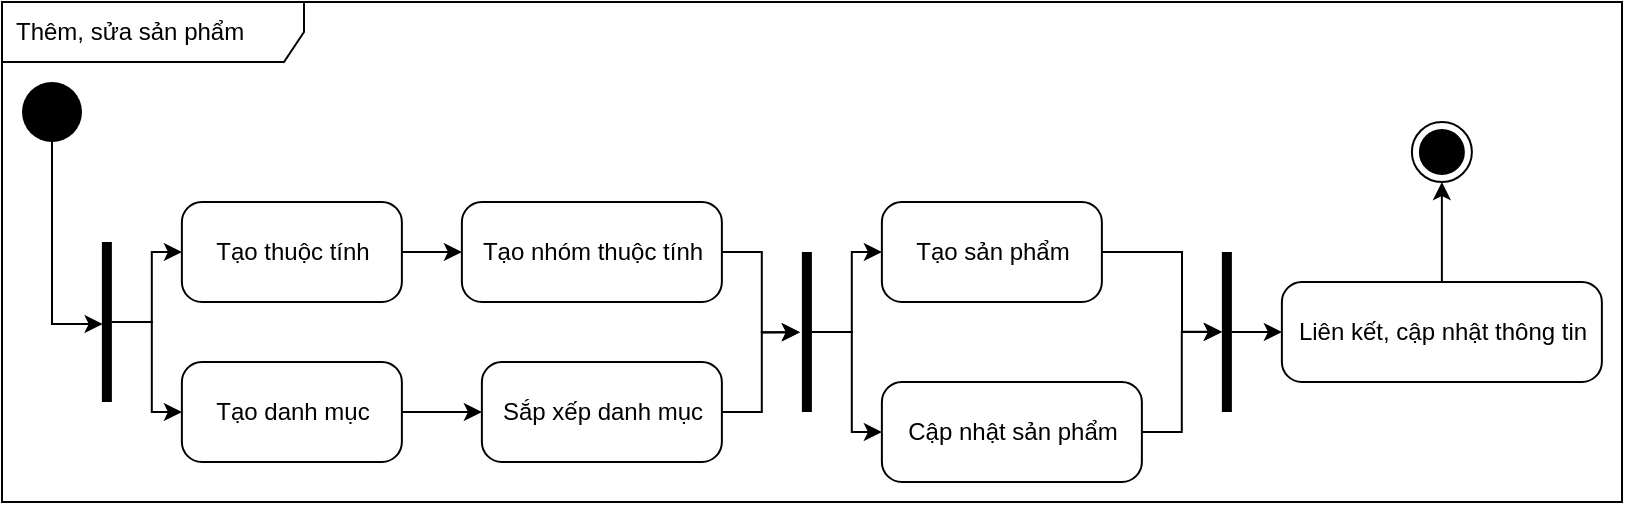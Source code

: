 <mxfile version="19.0.3" type="device"><diagram id="2IrDvsOqo6IYIFW_mSKH" name="Page-1"><mxGraphModel dx="943" dy="614" grid="1" gridSize="10" guides="1" tooltips="1" connect="1" arrows="1" fold="1" page="1" pageScale="1" pageWidth="827" pageHeight="1169" math="0" shadow="0"><root><mxCell id="0"/><mxCell id="1" parent="0"/><mxCell id="P35dKdlK55lLgd8vSlGP-12" style="edgeStyle=orthogonalEdgeStyle;rounded=0;orthogonalLoop=1;jettySize=auto;html=1;" parent="1" source="P35dKdlK55lLgd8vSlGP-1" target="P35dKdlK55lLgd8vSlGP-3" edge="1"><mxGeometry relative="1" as="geometry"/></mxCell><mxCell id="P35dKdlK55lLgd8vSlGP-1" value="Tạo danh mục" style="html=1;dashed=0;rounded=1;absoluteArcSize=1;arcSize=20;verticalAlign=middle;align=center;" parent="1" vertex="1"><mxGeometry x="98.94" y="190" width="110" height="50" as="geometry"/></mxCell><mxCell id="P35dKdlK55lLgd8vSlGP-14" style="edgeStyle=orthogonalEdgeStyle;rounded=0;orthogonalLoop=1;jettySize=auto;html=1;entryX=-0.219;entryY=0.501;entryDx=0;entryDy=0;entryPerimeter=0;" parent="1" source="P35dKdlK55lLgd8vSlGP-3" target="P35dKdlK55lLgd8vSlGP-10" edge="1"><mxGeometry relative="1" as="geometry"><mxPoint x="398.94" y="190" as="targetPoint"/></mxGeometry></mxCell><mxCell id="P35dKdlK55lLgd8vSlGP-3" value="Sắp xếp danh mục" style="html=1;dashed=0;rounded=1;absoluteArcSize=1;arcSize=20;verticalAlign=middle;align=center;" parent="1" vertex="1"><mxGeometry x="248.94" y="190" width="120" height="50" as="geometry"/></mxCell><mxCell id="P35dKdlK55lLgd8vSlGP-17" style="edgeStyle=orthogonalEdgeStyle;rounded=0;orthogonalLoop=1;jettySize=auto;html=1;" parent="1" source="P35dKdlK55lLgd8vSlGP-4" target="P35dKdlK55lLgd8vSlGP-9" edge="1"><mxGeometry relative="1" as="geometry"><Array as="points"><mxPoint x="599" y="135"/><mxPoint x="599" y="175"/></Array></mxGeometry></mxCell><mxCell id="P35dKdlK55lLgd8vSlGP-4" value="Tạo sản phẩm" style="html=1;dashed=0;rounded=1;absoluteArcSize=1;arcSize=20;verticalAlign=middle;align=center;" parent="1" vertex="1"><mxGeometry x="448.94" y="110" width="110" height="50" as="geometry"/></mxCell><mxCell id="P35dKdlK55lLgd8vSlGP-13" style="edgeStyle=orthogonalEdgeStyle;rounded=0;orthogonalLoop=1;jettySize=auto;html=1;entryX=-0.165;entryY=0.502;entryDx=0;entryDy=0;entryPerimeter=0;" parent="1" source="P35dKdlK55lLgd8vSlGP-5" target="P35dKdlK55lLgd8vSlGP-10" edge="1"><mxGeometry relative="1" as="geometry"/></mxCell><mxCell id="P35dKdlK55lLgd8vSlGP-5" value="Tạo nhóm thuộc tính" style="html=1;dashed=0;rounded=1;absoluteArcSize=1;arcSize=20;verticalAlign=middle;align=center;" parent="1" vertex="1"><mxGeometry x="238.94" y="110" width="130" height="50" as="geometry"/></mxCell><mxCell id="P35dKdlK55lLgd8vSlGP-11" style="edgeStyle=orthogonalEdgeStyle;rounded=0;orthogonalLoop=1;jettySize=auto;html=1;entryX=0;entryY=0.5;entryDx=0;entryDy=0;" parent="1" source="P35dKdlK55lLgd8vSlGP-6" target="P35dKdlK55lLgd8vSlGP-5" edge="1"><mxGeometry relative="1" as="geometry"/></mxCell><mxCell id="P35dKdlK55lLgd8vSlGP-6" value="Tạo thuộc tính" style="html=1;dashed=0;rounded=1;absoluteArcSize=1;arcSize=20;verticalAlign=middle;align=center;" parent="1" vertex="1"><mxGeometry x="98.94" y="110" width="110" height="50" as="geometry"/></mxCell><mxCell id="P35dKdlK55lLgd8vSlGP-29" style="edgeStyle=orthogonalEdgeStyle;rounded=0;orthogonalLoop=1;jettySize=auto;html=1;entryX=0.5;entryY=1;entryDx=0;entryDy=0;" parent="1" source="P35dKdlK55lLgd8vSlGP-7" target="P35dKdlK55lLgd8vSlGP-27" edge="1"><mxGeometry relative="1" as="geometry"/></mxCell><mxCell id="P35dKdlK55lLgd8vSlGP-7" value="Liên kết, cập nhật thông tin" style="html=1;dashed=0;rounded=1;absoluteArcSize=1;arcSize=20;verticalAlign=middle;align=center;" parent="1" vertex="1"><mxGeometry x="648.94" y="150" width="160" height="50" as="geometry"/></mxCell><mxCell id="P35dKdlK55lLgd8vSlGP-18" style="edgeStyle=orthogonalEdgeStyle;rounded=0;orthogonalLoop=1;jettySize=auto;html=1;entryX=0;entryY=0.499;entryDx=0;entryDy=0;entryPerimeter=0;" parent="1" source="P35dKdlK55lLgd8vSlGP-8" target="P35dKdlK55lLgd8vSlGP-9" edge="1"><mxGeometry relative="1" as="geometry"/></mxCell><mxCell id="P35dKdlK55lLgd8vSlGP-8" value="Cập nhật sản phẩm" style="html=1;dashed=0;rounded=1;absoluteArcSize=1;arcSize=20;verticalAlign=middle;align=center;" parent="1" vertex="1"><mxGeometry x="448.94" y="200" width="130" height="50" as="geometry"/></mxCell><mxCell id="P35dKdlK55lLgd8vSlGP-19" style="edgeStyle=orthogonalEdgeStyle;rounded=0;orthogonalLoop=1;jettySize=auto;html=1;entryX=0;entryY=0.5;entryDx=0;entryDy=0;" parent="1" source="P35dKdlK55lLgd8vSlGP-9" target="P35dKdlK55lLgd8vSlGP-7" edge="1"><mxGeometry relative="1" as="geometry"/></mxCell><mxCell id="P35dKdlK55lLgd8vSlGP-9" value="" style="html=1;points=[];perimeter=orthogonalPerimeter;fillColor=#000000;strokeColor=none;" parent="1" vertex="1"><mxGeometry x="618.94" y="135" width="5" height="80" as="geometry"/></mxCell><mxCell id="P35dKdlK55lLgd8vSlGP-15" style="edgeStyle=orthogonalEdgeStyle;rounded=0;orthogonalLoop=1;jettySize=auto;html=1;" parent="1" source="P35dKdlK55lLgd8vSlGP-10" target="P35dKdlK55lLgd8vSlGP-4" edge="1"><mxGeometry relative="1" as="geometry"/></mxCell><mxCell id="P35dKdlK55lLgd8vSlGP-16" style="edgeStyle=orthogonalEdgeStyle;rounded=0;orthogonalLoop=1;jettySize=auto;html=1;" parent="1" source="P35dKdlK55lLgd8vSlGP-10" target="P35dKdlK55lLgd8vSlGP-8" edge="1"><mxGeometry relative="1" as="geometry"/></mxCell><mxCell id="P35dKdlK55lLgd8vSlGP-10" value="" style="html=1;points=[];perimeter=orthogonalPerimeter;fillColor=#000000;strokeColor=none;" parent="1" vertex="1"><mxGeometry x="408.94" y="135" width="5" height="80" as="geometry"/></mxCell><mxCell id="P35dKdlK55lLgd8vSlGP-34" style="edgeStyle=orthogonalEdgeStyle;rounded=0;orthogonalLoop=1;jettySize=auto;html=1;entryX=0.074;entryY=0.513;entryDx=0;entryDy=0;entryPerimeter=0;exitX=0.5;exitY=1;exitDx=0;exitDy=0;" parent="1" source="P35dKdlK55lLgd8vSlGP-22" target="P35dKdlK55lLgd8vSlGP-23" edge="1"><mxGeometry relative="1" as="geometry"/></mxCell><mxCell id="P35dKdlK55lLgd8vSlGP-22" value="" style="ellipse;fillColor=#000000;strokeColor=none;" parent="1" vertex="1"><mxGeometry x="19" y="50" width="30" height="30" as="geometry"/></mxCell><mxCell id="P35dKdlK55lLgd8vSlGP-24" style="edgeStyle=orthogonalEdgeStyle;rounded=0;orthogonalLoop=1;jettySize=auto;html=1;" parent="1" source="P35dKdlK55lLgd8vSlGP-23" target="P35dKdlK55lLgd8vSlGP-6" edge="1"><mxGeometry relative="1" as="geometry"/></mxCell><mxCell id="P35dKdlK55lLgd8vSlGP-25" style="edgeStyle=orthogonalEdgeStyle;rounded=0;orthogonalLoop=1;jettySize=auto;html=1;entryX=0;entryY=0.5;entryDx=0;entryDy=0;" parent="1" source="P35dKdlK55lLgd8vSlGP-23" target="P35dKdlK55lLgd8vSlGP-1" edge="1"><mxGeometry relative="1" as="geometry"/></mxCell><mxCell id="P35dKdlK55lLgd8vSlGP-23" value="" style="html=1;points=[];perimeter=orthogonalPerimeter;fillColor=#000000;strokeColor=none;" parent="1" vertex="1"><mxGeometry x="58.94" y="130" width="5" height="80" as="geometry"/></mxCell><mxCell id="P35dKdlK55lLgd8vSlGP-27" value="" style="ellipse;html=1;shape=endState;fillColor=#000000;strokeColor=#000000;" parent="1" vertex="1"><mxGeometry x="713.94" y="70" width="30" height="30" as="geometry"/></mxCell><mxCell id="Va2K2WwGhpFI984w515O-2" value="Thêm, sửa sản phẩm" style="shape=umlFrame;whiteSpace=wrap;html=1;width=151;height=30;boundedLbl=1;verticalAlign=middle;align=left;spacingLeft=5;" vertex="1" parent="1"><mxGeometry x="9" y="10" width="810" height="250" as="geometry"/></mxCell></root></mxGraphModel></diagram></mxfile>